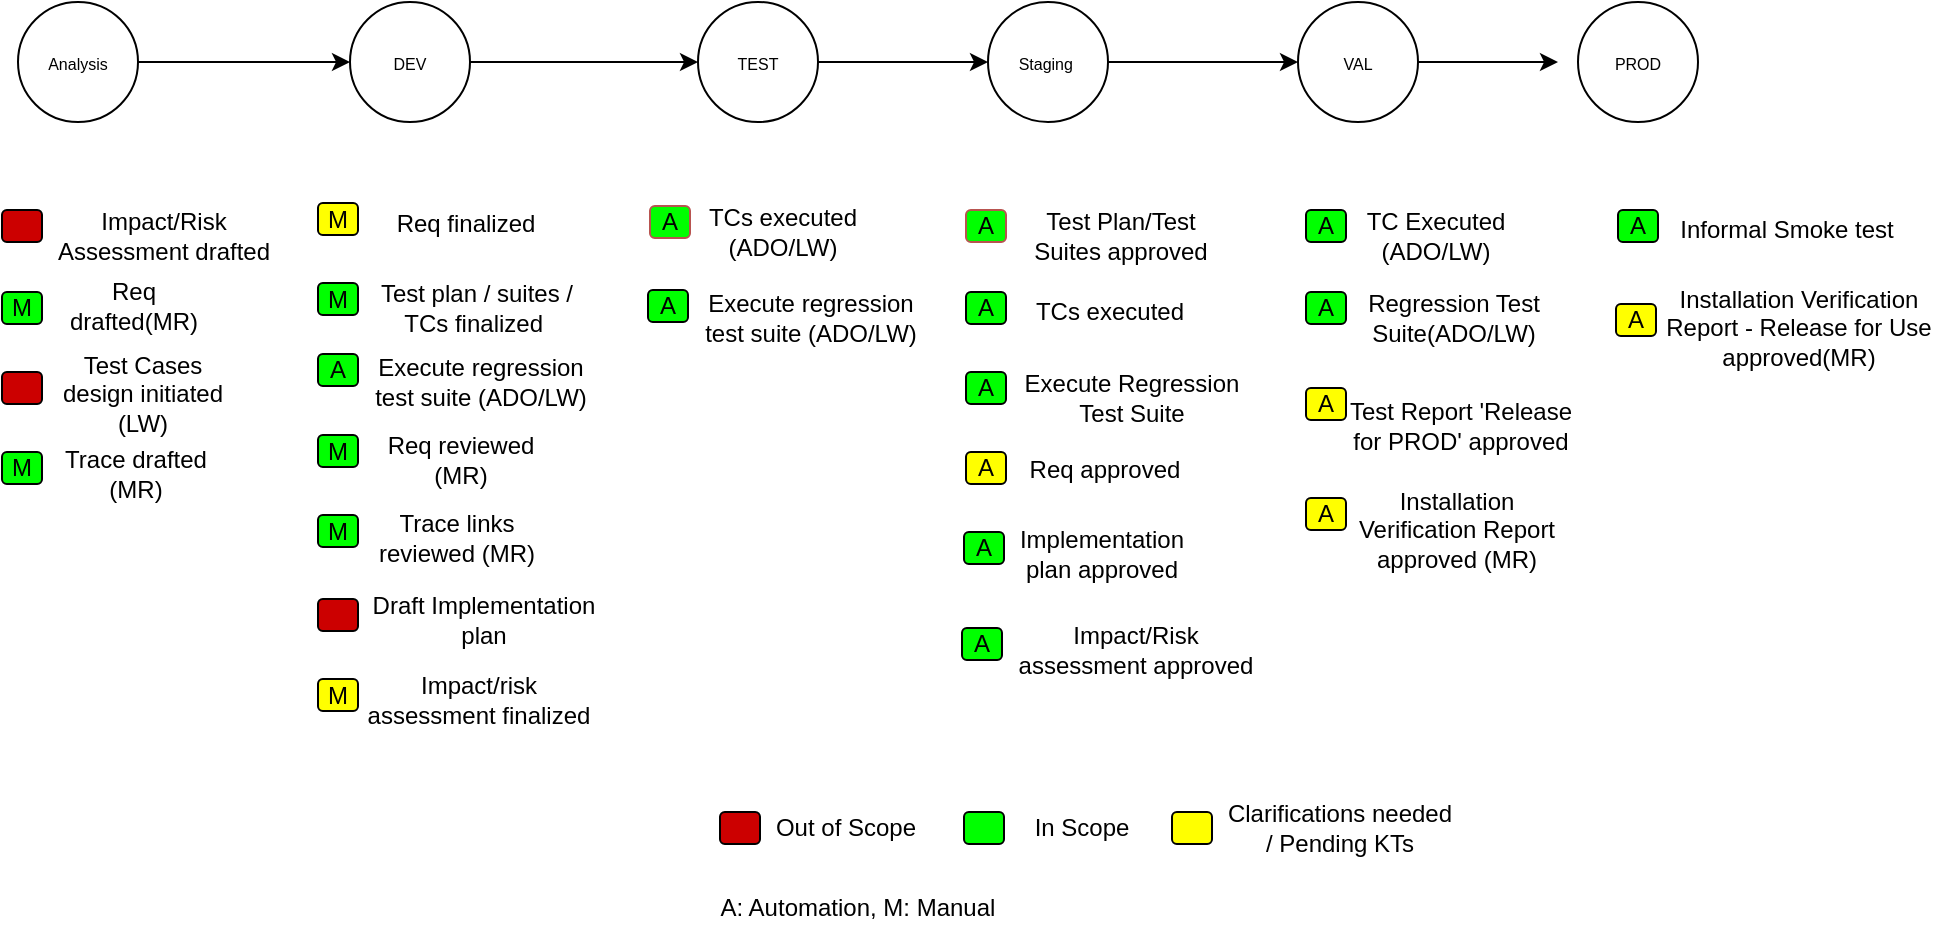 <mxfile version="20.8.20" type="github">
  <diagram name="Page-1" id="ER8tIIyysnPyL9fk-AmR">
    <mxGraphModel dx="1644" dy="430" grid="1" gridSize="10" guides="1" tooltips="1" connect="1" arrows="1" fold="1" page="1" pageScale="1" pageWidth="850" pageHeight="1100" math="0" shadow="0">
      <root>
        <mxCell id="0" />
        <mxCell id="1" parent="0" />
        <mxCell id="MDNkvH54Dq_xONUf3aXB-1" style="edgeStyle=orthogonalEdgeStyle;rounded=0;orthogonalLoop=1;jettySize=auto;html=1;entryX=0;entryY=0.5;entryDx=0;entryDy=0;" parent="1" source="MDNkvH54Dq_xONUf3aXB-2" target="MDNkvH54Dq_xONUf3aXB-6" edge="1">
          <mxGeometry relative="1" as="geometry" />
        </mxCell>
        <mxCell id="MDNkvH54Dq_xONUf3aXB-2" value="" style="ellipse;whiteSpace=wrap;html=1;aspect=fixed;" parent="1" vertex="1">
          <mxGeometry x="46" y="80" width="60" height="60" as="geometry" />
        </mxCell>
        <mxCell id="MDNkvH54Dq_xONUf3aXB-3" value="&lt;font style=&quot;font-size: 8px;&quot;&gt;DEV&lt;/font&gt;" style="text;html=1;strokeColor=none;fillColor=none;align=center;verticalAlign=middle;whiteSpace=wrap;rounded=0;" parent="1" vertex="1">
          <mxGeometry x="46" y="95" width="60" height="30" as="geometry" />
        </mxCell>
        <mxCell id="MDNkvH54Dq_xONUf3aXB-4" style="edgeStyle=orthogonalEdgeStyle;rounded=0;orthogonalLoop=1;jettySize=auto;html=1;entryX=0;entryY=0.5;entryDx=0;entryDy=0;" parent="1" source="MDNkvH54Dq_xONUf3aXB-5" target="MDNkvH54Dq_xONUf3aXB-9" edge="1">
          <mxGeometry relative="1" as="geometry" />
        </mxCell>
        <mxCell id="MDNkvH54Dq_xONUf3aXB-5" value="" style="ellipse;whiteSpace=wrap;html=1;aspect=fixed;" parent="1" vertex="1">
          <mxGeometry x="220" y="80" width="60" height="60" as="geometry" />
        </mxCell>
        <mxCell id="MDNkvH54Dq_xONUf3aXB-6" value="&lt;font style=&quot;font-size: 8px;&quot;&gt;TEST&lt;/font&gt;" style="text;html=1;strokeColor=none;fillColor=none;align=center;verticalAlign=middle;whiteSpace=wrap;rounded=0;" parent="1" vertex="1">
          <mxGeometry x="220" y="95" width="60" height="30" as="geometry" />
        </mxCell>
        <mxCell id="MDNkvH54Dq_xONUf3aXB-7" style="edgeStyle=orthogonalEdgeStyle;rounded=0;orthogonalLoop=1;jettySize=auto;html=1;entryX=0;entryY=0.5;entryDx=0;entryDy=0;" parent="1" source="MDNkvH54Dq_xONUf3aXB-8" target="MDNkvH54Dq_xONUf3aXB-12" edge="1">
          <mxGeometry relative="1" as="geometry" />
        </mxCell>
        <mxCell id="MDNkvH54Dq_xONUf3aXB-8" value="" style="ellipse;whiteSpace=wrap;html=1;aspect=fixed;" parent="1" vertex="1">
          <mxGeometry x="365" y="80" width="60" height="60" as="geometry" />
        </mxCell>
        <mxCell id="MDNkvH54Dq_xONUf3aXB-9" value="&lt;font style=&quot;font-size: 8px;&quot;&gt;Staging&lt;span style=&quot;white-space: pre;&quot;&gt;	&lt;/span&gt;&lt;/font&gt;" style="text;html=1;strokeColor=none;fillColor=none;align=center;verticalAlign=middle;whiteSpace=wrap;rounded=0;" parent="1" vertex="1">
          <mxGeometry x="365" y="95" width="60" height="30" as="geometry" />
        </mxCell>
        <mxCell id="MDNkvH54Dq_xONUf3aXB-10" style="edgeStyle=orthogonalEdgeStyle;rounded=0;orthogonalLoop=1;jettySize=auto;html=1;" parent="1" source="MDNkvH54Dq_xONUf3aXB-11" edge="1">
          <mxGeometry relative="1" as="geometry">
            <mxPoint x="650" y="110" as="targetPoint" />
          </mxGeometry>
        </mxCell>
        <mxCell id="MDNkvH54Dq_xONUf3aXB-11" value="" style="ellipse;whiteSpace=wrap;html=1;aspect=fixed;" parent="1" vertex="1">
          <mxGeometry x="520" y="80" width="60" height="60" as="geometry" />
        </mxCell>
        <mxCell id="MDNkvH54Dq_xONUf3aXB-12" value="&lt;font style=&quot;font-size: 8px;&quot;&gt;VAL&lt;/font&gt;" style="text;html=1;strokeColor=none;fillColor=none;align=center;verticalAlign=middle;whiteSpace=wrap;rounded=0;" parent="1" vertex="1">
          <mxGeometry x="520" y="95" width="60" height="30" as="geometry" />
        </mxCell>
        <mxCell id="MDNkvH54Dq_xONUf3aXB-13" value="" style="ellipse;whiteSpace=wrap;html=1;aspect=fixed;" parent="1" vertex="1">
          <mxGeometry x="660" y="80" width="60" height="60" as="geometry" />
        </mxCell>
        <mxCell id="MDNkvH54Dq_xONUf3aXB-14" value="&lt;font style=&quot;font-size: 8px;&quot;&gt;PROD&lt;/font&gt;" style="text;html=1;strokeColor=none;fillColor=none;align=center;verticalAlign=middle;whiteSpace=wrap;rounded=0;" parent="1" vertex="1">
          <mxGeometry x="660" y="95" width="60" height="30" as="geometry" />
        </mxCell>
        <mxCell id="MDNkvH54Dq_xONUf3aXB-15" value="Informal Smoke test" style="text;html=1;strokeColor=none;fillColor=none;align=center;verticalAlign=middle;whiteSpace=wrap;rounded=0;" parent="1" vertex="1">
          <mxGeometry x="694" y="179" width="141" height="30" as="geometry" />
        </mxCell>
        <mxCell id="MDNkvH54Dq_xONUf3aXB-20" value="A: Automation, M: Manual" style="text;html=1;strokeColor=none;fillColor=none;align=center;verticalAlign=middle;whiteSpace=wrap;rounded=0;" parent="1" vertex="1">
          <mxGeometry x="199" y="518" width="202" height="30" as="geometry" />
        </mxCell>
        <mxCell id="MDNkvH54Dq_xONUf3aXB-21" value="Impact/Risk Assessment drafted" style="text;html=1;strokeColor=none;fillColor=none;align=center;verticalAlign=middle;whiteSpace=wrap;rounded=0;" parent="1" vertex="1">
          <mxGeometry x="-105" y="182" width="116" height="30" as="geometry" />
        </mxCell>
        <mxCell id="MDNkvH54Dq_xONUf3aXB-22" value="Req drafted(MR)" style="text;html=1;strokeColor=none;fillColor=none;align=center;verticalAlign=middle;whiteSpace=wrap;rounded=0;" parent="1" vertex="1">
          <mxGeometry x="-104" y="217" width="84" height="30" as="geometry" />
        </mxCell>
        <mxCell id="MDNkvH54Dq_xONUf3aXB-23" value="Test Cases design initiated (LW)" style="text;html=1;strokeColor=none;fillColor=none;align=center;verticalAlign=middle;whiteSpace=wrap;rounded=0;" parent="1" vertex="1">
          <mxGeometry x="-107" y="261" width="99" height="30" as="geometry" />
        </mxCell>
        <mxCell id="MDNkvH54Dq_xONUf3aXB-24" value="Trace drafted (MR)" style="text;html=1;strokeColor=none;fillColor=none;align=center;verticalAlign=middle;whiteSpace=wrap;rounded=0;" parent="1" vertex="1">
          <mxGeometry x="-98" y="301" width="74" height="30" as="geometry" />
        </mxCell>
        <mxCell id="MDNkvH54Dq_xONUf3aXB-25" value="" style="ellipse;whiteSpace=wrap;html=1;aspect=fixed;" parent="1" vertex="1">
          <mxGeometry x="-120" y="80" width="60" height="60" as="geometry" />
        </mxCell>
        <mxCell id="MDNkvH54Dq_xONUf3aXB-26" style="edgeStyle=orthogonalEdgeStyle;rounded=0;orthogonalLoop=1;jettySize=auto;html=1;entryX=0;entryY=0.5;entryDx=0;entryDy=0;" parent="1" source="MDNkvH54Dq_xONUf3aXB-27" target="MDNkvH54Dq_xONUf3aXB-3" edge="1">
          <mxGeometry relative="1" as="geometry" />
        </mxCell>
        <mxCell id="MDNkvH54Dq_xONUf3aXB-27" value="&lt;font style=&quot;font-size: 8px;&quot;&gt;Analysis&lt;/font&gt;" style="text;html=1;strokeColor=none;fillColor=none;align=center;verticalAlign=middle;whiteSpace=wrap;rounded=0;" parent="1" vertex="1">
          <mxGeometry x="-120" y="95" width="60" height="30" as="geometry" />
        </mxCell>
        <mxCell id="MDNkvH54Dq_xONUf3aXB-35" value="Implementation plan approved" style="text;html=1;strokeColor=none;fillColor=none;align=center;verticalAlign=middle;whiteSpace=wrap;rounded=0;" parent="1" vertex="1">
          <mxGeometry x="379" y="341" width="86" height="30" as="geometry" />
        </mxCell>
        <mxCell id="MDNkvH54Dq_xONUf3aXB-38" value="Test Plan/Test Suites approved" style="text;html=1;strokeColor=none;fillColor=none;align=center;verticalAlign=middle;whiteSpace=wrap;rounded=0;" parent="1" vertex="1">
          <mxGeometry x="383" y="182" width="97" height="30" as="geometry" />
        </mxCell>
        <mxCell id="MDNkvH54Dq_xONUf3aXB-39" value="TCs executed" style="text;html=1;strokeColor=none;fillColor=none;align=center;verticalAlign=middle;whiteSpace=wrap;rounded=0;" parent="1" vertex="1">
          <mxGeometry x="371" y="220" width="110" height="30" as="geometry" />
        </mxCell>
        <mxCell id="MDNkvH54Dq_xONUf3aXB-40" value="Execute Regression Test Suite" style="text;html=1;strokeColor=none;fillColor=none;align=center;verticalAlign=middle;whiteSpace=wrap;rounded=0;" parent="1" vertex="1">
          <mxGeometry x="381" y="263" width="112" height="30" as="geometry" />
        </mxCell>
        <mxCell id="MDNkvH54Dq_xONUf3aXB-41" value="Req approved" style="text;html=1;strokeColor=none;fillColor=none;align=center;verticalAlign=middle;whiteSpace=wrap;rounded=0;" parent="1" vertex="1">
          <mxGeometry x="375" y="299" width="97" height="30" as="geometry" />
        </mxCell>
        <mxCell id="MDNkvH54Dq_xONUf3aXB-42" value="A" style="rounded=1;whiteSpace=wrap;html=1;fillColor=#00FF00;strokeColor=#b85450;" parent="1" vertex="1">
          <mxGeometry x="354" y="184" width="20" height="16" as="geometry" />
        </mxCell>
        <mxCell id="MDNkvH54Dq_xONUf3aXB-43" value="A" style="rounded=1;whiteSpace=wrap;html=1;fillColor=#00FF00;" parent="1" vertex="1">
          <mxGeometry x="354" y="225" width="20" height="16" as="geometry" />
        </mxCell>
        <mxCell id="MDNkvH54Dq_xONUf3aXB-44" value="A" style="rounded=1;whiteSpace=wrap;html=1;fillColor=#00FF00;" parent="1" vertex="1">
          <mxGeometry x="354" y="265" width="20" height="16" as="geometry" />
        </mxCell>
        <mxCell id="MDNkvH54Dq_xONUf3aXB-45" value="A" style="rounded=1;whiteSpace=wrap;html=1;fillColor=#FFFF00;" parent="1" vertex="1">
          <mxGeometry x="354" y="305" width="20" height="16" as="geometry" />
        </mxCell>
        <mxCell id="MDNkvH54Dq_xONUf3aXB-46" value="A" style="rounded=1;whiteSpace=wrap;html=1;fillColor=#00FF00;" parent="1" vertex="1">
          <mxGeometry x="353" y="345" width="20" height="16" as="geometry" />
        </mxCell>
        <mxCell id="MDNkvH54Dq_xONUf3aXB-49" value="Impact/Risk assessment approved" style="text;html=1;strokeColor=none;fillColor=none;align=center;verticalAlign=middle;whiteSpace=wrap;rounded=0;" parent="1" vertex="1">
          <mxGeometry x="378" y="389" width="122" height="30" as="geometry" />
        </mxCell>
        <mxCell id="MDNkvH54Dq_xONUf3aXB-50" value="A" style="rounded=1;whiteSpace=wrap;html=1;fillColor=#00FF00;" parent="1" vertex="1">
          <mxGeometry x="352" y="393" width="20" height="16" as="geometry" />
        </mxCell>
        <mxCell id="MDNkvH54Dq_xONUf3aXB-58" value="M" style="rounded=1;whiteSpace=wrap;html=1;fillColor=#00FF00;" parent="1" vertex="1">
          <mxGeometry x="-128" y="225" width="20" height="16" as="geometry" />
        </mxCell>
        <mxCell id="MDNkvH54Dq_xONUf3aXB-59" value="" style="rounded=1;whiteSpace=wrap;html=1;fillColor=#CC0000;" parent="1" vertex="1">
          <mxGeometry x="-128" y="265" width="20" height="16" as="geometry" />
        </mxCell>
        <mxCell id="MDNkvH54Dq_xONUf3aXB-60" value="M" style="rounded=1;whiteSpace=wrap;html=1;fillColor=#00FF00;" parent="1" vertex="1">
          <mxGeometry x="-128" y="305" width="20" height="16" as="geometry" />
        </mxCell>
        <mxCell id="MDNkvH54Dq_xONUf3aXB-61" value="A" style="rounded=1;whiteSpace=wrap;html=1;fillColor=#FFFF00;" parent="1" vertex="1">
          <mxGeometry x="524" y="328" width="20" height="16" as="geometry" />
        </mxCell>
        <mxCell id="MDNkvH54Dq_xONUf3aXB-62" value="Installation Verification Report approved (MR)" style="text;html=1;strokeColor=none;fillColor=none;align=center;verticalAlign=middle;whiteSpace=wrap;rounded=0;" parent="1" vertex="1">
          <mxGeometry x="545" y="329" width="109" height="30" as="geometry" />
        </mxCell>
        <mxCell id="MDNkvH54Dq_xONUf3aXB-63" value="TC Executed (ADO/LW)" style="text;html=1;strokeColor=none;fillColor=none;align=center;verticalAlign=middle;whiteSpace=wrap;rounded=0;" parent="1" vertex="1">
          <mxGeometry x="552" y="182" width="74" height="30" as="geometry" />
        </mxCell>
        <mxCell id="MDNkvH54Dq_xONUf3aXB-64" value="Regression Test Suite(ADO/LW)" style="text;html=1;strokeColor=none;fillColor=none;align=center;verticalAlign=middle;whiteSpace=wrap;rounded=0;" parent="1" vertex="1">
          <mxGeometry x="553" y="223" width="90" height="30" as="geometry" />
        </mxCell>
        <mxCell id="MDNkvH54Dq_xONUf3aXB-65" value="Test Report &#39;Release for PROD&#39; approved" style="text;html=1;strokeColor=none;fillColor=none;align=center;verticalAlign=middle;whiteSpace=wrap;rounded=0;" parent="1" vertex="1">
          <mxGeometry x="545" y="278" width="113" height="27" as="geometry" />
        </mxCell>
        <mxCell id="MDNkvH54Dq_xONUf3aXB-66" style="edgeStyle=orthogonalEdgeStyle;rounded=0;orthogonalLoop=1;jettySize=auto;html=1;exitX=0.5;exitY=1;exitDx=0;exitDy=0;" parent="1" source="MDNkvH54Dq_xONUf3aXB-62" target="MDNkvH54Dq_xONUf3aXB-62" edge="1">
          <mxGeometry relative="1" as="geometry" />
        </mxCell>
        <mxCell id="MDNkvH54Dq_xONUf3aXB-67" value="A" style="rounded=1;whiteSpace=wrap;html=1;fillColor=#FFFF00;" parent="1" vertex="1">
          <mxGeometry x="524" y="273" width="20" height="16" as="geometry" />
        </mxCell>
        <mxCell id="MDNkvH54Dq_xONUf3aXB-68" value="A" style="rounded=1;whiteSpace=wrap;html=1;fillColor=#00FF00;" parent="1" vertex="1">
          <mxGeometry x="524" y="225" width="20" height="16" as="geometry" />
        </mxCell>
        <mxCell id="MDNkvH54Dq_xONUf3aXB-69" value="A" style="rounded=1;whiteSpace=wrap;html=1;fillColor=#00FF00;" parent="1" vertex="1">
          <mxGeometry x="524" y="184" width="20" height="16" as="geometry" />
        </mxCell>
        <mxCell id="MDNkvH54Dq_xONUf3aXB-70" value="A" style="rounded=1;whiteSpace=wrap;html=1;fillColor=#00FF00;" parent="1" vertex="1">
          <mxGeometry x="680" y="184" width="20" height="16" as="geometry" />
        </mxCell>
        <mxCell id="MDNkvH54Dq_xONUf3aXB-71" value="" style="rounded=1;whiteSpace=wrap;html=1;fillColor=#CC0000;" parent="1" vertex="1">
          <mxGeometry x="-128" y="184" width="20" height="16" as="geometry" />
        </mxCell>
        <mxCell id="MDNkvH54Dq_xONUf3aXB-80" value="Installation Verification Report - Release for Use approved(MR)" style="text;html=1;strokeColor=none;fillColor=none;align=center;verticalAlign=middle;whiteSpace=wrap;rounded=0;" parent="1" vertex="1">
          <mxGeometry x="700" y="228" width="141" height="30" as="geometry" />
        </mxCell>
        <mxCell id="MDNkvH54Dq_xONUf3aXB-81" value="A" style="rounded=1;whiteSpace=wrap;html=1;fillColor=#FFFF00;" parent="1" vertex="1">
          <mxGeometry x="679" y="231" width="20" height="16" as="geometry" />
        </mxCell>
        <mxCell id="MDNkvH54Dq_xONUf3aXB-89" value="" style="group" parent="1" vertex="1" connectable="0">
          <mxGeometry x="231" y="478" width="370" height="30" as="geometry" />
        </mxCell>
        <mxCell id="MDNkvH54Dq_xONUf3aXB-18" value="Clarifications needed / Pending KTs" style="text;html=1;strokeColor=none;fillColor=none;align=center;verticalAlign=middle;whiteSpace=wrap;rounded=0;" parent="MDNkvH54Dq_xONUf3aXB-89" vertex="1">
          <mxGeometry x="250" width="120" height="30" as="geometry" />
        </mxCell>
        <mxCell id="MDNkvH54Dq_xONUf3aXB-84" value="" style="rounded=1;whiteSpace=wrap;html=1;fillColor=#CC0000;" parent="MDNkvH54Dq_xONUf3aXB-89" vertex="1">
          <mxGeometry y="7" width="20" height="16" as="geometry" />
        </mxCell>
        <mxCell id="MDNkvH54Dq_xONUf3aXB-85" value="Out of Scope" style="text;html=1;strokeColor=none;fillColor=none;align=center;verticalAlign=middle;whiteSpace=wrap;rounded=0;" parent="MDNkvH54Dq_xONUf3aXB-89" vertex="1">
          <mxGeometry x="23" width="80" height="30" as="geometry" />
        </mxCell>
        <mxCell id="MDNkvH54Dq_xONUf3aXB-86" value="In Scope" style="text;html=1;strokeColor=none;fillColor=none;align=center;verticalAlign=middle;whiteSpace=wrap;rounded=0;" parent="MDNkvH54Dq_xONUf3aXB-89" vertex="1">
          <mxGeometry x="142" width="78" height="30" as="geometry" />
        </mxCell>
        <mxCell id="MDNkvH54Dq_xONUf3aXB-87" value="" style="rounded=1;whiteSpace=wrap;html=1;fillColor=#00FF00;" parent="MDNkvH54Dq_xONUf3aXB-89" vertex="1">
          <mxGeometry x="122" y="7" width="20" height="16" as="geometry" />
        </mxCell>
        <mxCell id="MDNkvH54Dq_xONUf3aXB-88" value="" style="rounded=1;whiteSpace=wrap;html=1;fillColor=#FFFF00;" parent="MDNkvH54Dq_xONUf3aXB-89" vertex="1">
          <mxGeometry x="226" y="7" width="20" height="16" as="geometry" />
        </mxCell>
        <mxCell id="Q5S5uhjUgmnOi1odFuxk-1" value="" style="group" vertex="1" connectable="0" parent="1">
          <mxGeometry x="30" y="175.5" width="141" height="273" as="geometry" />
        </mxCell>
        <mxCell id="MDNkvH54Dq_xONUf3aXB-28" value="Req finalized" style="text;html=1;strokeColor=none;fillColor=none;align=center;verticalAlign=middle;whiteSpace=wrap;rounded=0;" parent="Q5S5uhjUgmnOi1odFuxk-1" vertex="1">
          <mxGeometry x="25" width="98" height="30" as="geometry" />
        </mxCell>
        <mxCell id="MDNkvH54Dq_xONUf3aXB-29" value="Test plan / suites / TCs finalized&amp;nbsp;" style="text;html=1;strokeColor=none;fillColor=none;align=center;verticalAlign=middle;whiteSpace=wrap;rounded=0;" parent="Q5S5uhjUgmnOi1odFuxk-1" vertex="1">
          <mxGeometry x="26" y="42" width="107" height="30" as="geometry" />
        </mxCell>
        <mxCell id="MDNkvH54Dq_xONUf3aXB-30" value="Execute regression test suite (ADO/LW)" style="text;html=1;strokeColor=none;fillColor=none;align=center;verticalAlign=middle;whiteSpace=wrap;rounded=0;" parent="Q5S5uhjUgmnOi1odFuxk-1" vertex="1">
          <mxGeometry x="22" y="79" width="119" height="30" as="geometry" />
        </mxCell>
        <mxCell id="MDNkvH54Dq_xONUf3aXB-31" value="Req reviewed (MR)" style="text;html=1;strokeColor=none;fillColor=none;align=center;verticalAlign=middle;whiteSpace=wrap;rounded=0;" parent="Q5S5uhjUgmnOi1odFuxk-1" vertex="1">
          <mxGeometry x="28" y="118" width="87" height="30" as="geometry" />
        </mxCell>
        <mxCell id="MDNkvH54Dq_xONUf3aXB-32" value="Trace links reviewed (MR)" style="text;html=1;strokeColor=none;fillColor=none;align=center;verticalAlign=middle;whiteSpace=wrap;rounded=0;" parent="Q5S5uhjUgmnOi1odFuxk-1" vertex="1">
          <mxGeometry x="28" y="157" width="83" height="30" as="geometry" />
        </mxCell>
        <mxCell id="MDNkvH54Dq_xONUf3aXB-33" value="Draft Implementation plan" style="text;html=1;strokeColor=none;fillColor=none;align=center;verticalAlign=middle;whiteSpace=wrap;rounded=0;" parent="Q5S5uhjUgmnOi1odFuxk-1" vertex="1">
          <mxGeometry x="25" y="198" width="116" height="30" as="geometry" />
        </mxCell>
        <mxCell id="MDNkvH54Dq_xONUf3aXB-34" value="Impact/risk assessment finalized" style="text;html=1;strokeColor=none;fillColor=none;align=center;verticalAlign=middle;whiteSpace=wrap;rounded=0;" parent="Q5S5uhjUgmnOi1odFuxk-1" vertex="1">
          <mxGeometry x="20" y="238" width="121" height="30" as="geometry" />
        </mxCell>
        <mxCell id="MDNkvH54Dq_xONUf3aXB-51" value="M" style="rounded=1;whiteSpace=wrap;html=1;fillColor=#FFFF00;" parent="Q5S5uhjUgmnOi1odFuxk-1" vertex="1">
          <mxGeometry y="5" width="20" height="16" as="geometry" />
        </mxCell>
        <mxCell id="MDNkvH54Dq_xONUf3aXB-52" value="M" style="rounded=1;whiteSpace=wrap;html=1;fillColor=#00FF00;" parent="Q5S5uhjUgmnOi1odFuxk-1" vertex="1">
          <mxGeometry y="45" width="20" height="16" as="geometry" />
        </mxCell>
        <mxCell id="MDNkvH54Dq_xONUf3aXB-53" value="A" style="rounded=1;whiteSpace=wrap;html=1;fillColor=#00FF00;" parent="Q5S5uhjUgmnOi1odFuxk-1" vertex="1">
          <mxGeometry y="80.5" width="20" height="16" as="geometry" />
        </mxCell>
        <mxCell id="MDNkvH54Dq_xONUf3aXB-54" value="M" style="rounded=1;whiteSpace=wrap;html=1;fillColor=#00FF00;" parent="Q5S5uhjUgmnOi1odFuxk-1" vertex="1">
          <mxGeometry y="121" width="20" height="16" as="geometry" />
        </mxCell>
        <mxCell id="MDNkvH54Dq_xONUf3aXB-55" value="M" style="rounded=1;whiteSpace=wrap;html=1;fillColor=#00FF00;" parent="Q5S5uhjUgmnOi1odFuxk-1" vertex="1">
          <mxGeometry y="161" width="20" height="16" as="geometry" />
        </mxCell>
        <mxCell id="MDNkvH54Dq_xONUf3aXB-56" value="" style="rounded=1;whiteSpace=wrap;html=1;fillColor=#CC0000;" parent="Q5S5uhjUgmnOi1odFuxk-1" vertex="1">
          <mxGeometry y="203" width="20" height="16" as="geometry" />
        </mxCell>
        <mxCell id="MDNkvH54Dq_xONUf3aXB-57" value="M" style="rounded=1;whiteSpace=wrap;html=1;fillColor=#FFFF00;" parent="Q5S5uhjUgmnOi1odFuxk-1" vertex="1">
          <mxGeometry y="243" width="20" height="16" as="geometry" />
        </mxCell>
        <mxCell id="Q5S5uhjUgmnOi1odFuxk-2" value="TCs executed (ADO/LW)" style="text;html=1;strokeColor=none;fillColor=none;align=center;verticalAlign=middle;whiteSpace=wrap;rounded=0;" vertex="1" parent="1">
          <mxGeometry x="214" y="180" width="97" height="30" as="geometry" />
        </mxCell>
        <mxCell id="Q5S5uhjUgmnOi1odFuxk-3" value="A" style="rounded=1;whiteSpace=wrap;html=1;fillColor=#00FF00;strokeColor=#b85450;" vertex="1" parent="1">
          <mxGeometry x="196" y="182" width="20" height="16" as="geometry" />
        </mxCell>
        <mxCell id="Q5S5uhjUgmnOi1odFuxk-4" value="Execute regression test suite (ADO/LW)" style="text;html=1;strokeColor=none;fillColor=none;align=center;verticalAlign=middle;whiteSpace=wrap;rounded=0;" vertex="1" parent="1">
          <mxGeometry x="217" y="222.5" width="119" height="30" as="geometry" />
        </mxCell>
        <mxCell id="Q5S5uhjUgmnOi1odFuxk-5" value="A" style="rounded=1;whiteSpace=wrap;html=1;fillColor=#00FF00;" vertex="1" parent="1">
          <mxGeometry x="195" y="224" width="20" height="16" as="geometry" />
        </mxCell>
      </root>
    </mxGraphModel>
  </diagram>
</mxfile>
